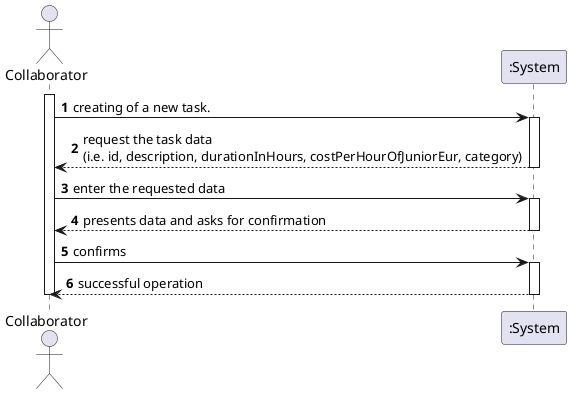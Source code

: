 @startuml SSD

autonumber
actor Collaborator as C

activate C
C -> ":System" : creating of a new task.
activate ":System"
":System" --> C : request the task data \n(i.e. id, description, durationInHours, costPerHourOfJuniorEur, category)
deactivate ":System"

C -> ":System" : enter the requested data
activate ":System"
":System" --> C : presents data and asks for confirmation
deactivate ":System"

C -> ":System" : confirms
activate ":System"
":System" --> C : successful operation
deactivate ":System"

deactivate C
@enduml
